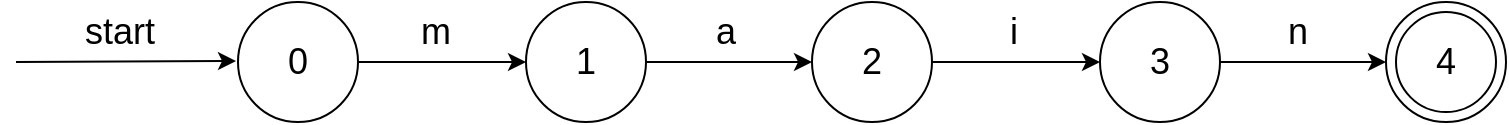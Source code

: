 <mxfile version="13.7.9" type="device" pages="7"><diagram id="uBP_Mwqy58_KQfs7kD9E" name="regular-0"><mxGraphModel dx="1426" dy="905" grid="1" gridSize="10" guides="1" tooltips="1" connect="1" arrows="1" fold="1" page="1" pageScale="1" pageWidth="827" pageHeight="1169" math="0" shadow="0"><root><mxCell id="aky64mxCNCXBlSg-Pwf4-0"/><mxCell id="aky64mxCNCXBlSg-Pwf4-1" parent="aky64mxCNCXBlSg-Pwf4-0"/><mxCell id="it-aT43hG4NzLoao1zfg-3" style="edgeStyle=orthogonalEdgeStyle;rounded=0;orthogonalLoop=1;jettySize=auto;html=1;" edge="1" parent="aky64mxCNCXBlSg-Pwf4-1" source="a78bGNitspOXrz3hJLwx-0" target="a78bGNitspOXrz3hJLwx-1"><mxGeometry relative="1" as="geometry"/></mxCell><mxCell id="a78bGNitspOXrz3hJLwx-0" value="&lt;span style=&quot;font-size: 18px&quot;&gt;0&lt;/span&gt;" style="ellipse;whiteSpace=wrap;html=1;aspect=fixed;" vertex="1" parent="aky64mxCNCXBlSg-Pwf4-1"><mxGeometry x="133" y="340" width="60" height="60" as="geometry"/></mxCell><mxCell id="it-aT43hG4NzLoao1zfg-4" style="edgeStyle=orthogonalEdgeStyle;rounded=0;orthogonalLoop=1;jettySize=auto;html=1;entryX=0;entryY=0.5;entryDx=0;entryDy=0;" edge="1" parent="aky64mxCNCXBlSg-Pwf4-1" source="a78bGNitspOXrz3hJLwx-1" target="a78bGNitspOXrz3hJLwx-3"><mxGeometry relative="1" as="geometry"/></mxCell><mxCell id="a78bGNitspOXrz3hJLwx-1" value="&lt;span style=&quot;font-size: 18px&quot;&gt;1&lt;/span&gt;" style="ellipse;whiteSpace=wrap;html=1;aspect=fixed;" vertex="1" parent="aky64mxCNCXBlSg-Pwf4-1"><mxGeometry x="277" y="340" width="60" height="60" as="geometry"/></mxCell><mxCell id="it-aT43hG4NzLoao1zfg-6" style="edgeStyle=orthogonalEdgeStyle;rounded=0;orthogonalLoop=1;jettySize=auto;html=1;entryX=0;entryY=0.5;entryDx=0;entryDy=0;" edge="1" parent="aky64mxCNCXBlSg-Pwf4-1" source="a78bGNitspOXrz3hJLwx-2" target="it-aT43hG4NzLoao1zfg-1"><mxGeometry relative="1" as="geometry"/></mxCell><mxCell id="a78bGNitspOXrz3hJLwx-2" value="&lt;span style=&quot;font-size: 18px&quot;&gt;3&lt;/span&gt;" style="ellipse;whiteSpace=wrap;html=1;aspect=fixed;" vertex="1" parent="aky64mxCNCXBlSg-Pwf4-1"><mxGeometry x="564" y="340" width="60" height="60" as="geometry"/></mxCell><mxCell id="it-aT43hG4NzLoao1zfg-5" style="edgeStyle=orthogonalEdgeStyle;rounded=0;orthogonalLoop=1;jettySize=auto;html=1;entryX=0;entryY=0.5;entryDx=0;entryDy=0;" edge="1" parent="aky64mxCNCXBlSg-Pwf4-1" source="a78bGNitspOXrz3hJLwx-3" target="a78bGNitspOXrz3hJLwx-2"><mxGeometry relative="1" as="geometry"/></mxCell><mxCell id="a78bGNitspOXrz3hJLwx-3" value="&lt;span style=&quot;font-size: 18px&quot;&gt;2&lt;/span&gt;" style="ellipse;whiteSpace=wrap;html=1;aspect=fixed;" vertex="1" parent="aky64mxCNCXBlSg-Pwf4-1"><mxGeometry x="420" y="340" width="60" height="60" as="geometry"/></mxCell><mxCell id="it-aT43hG4NzLoao1zfg-0" value="" style="group" vertex="1" connectable="0" parent="aky64mxCNCXBlSg-Pwf4-1"><mxGeometry x="707" y="340" width="60" height="60" as="geometry"/></mxCell><mxCell id="it-aT43hG4NzLoao1zfg-1" value="" style="ellipse;whiteSpace=wrap;html=1;aspect=fixed;" vertex="1" parent="it-aT43hG4NzLoao1zfg-0"><mxGeometry width="60" height="60" as="geometry"/></mxCell><mxCell id="it-aT43hG4NzLoao1zfg-2" value="&lt;span style=&quot;font-size: 18px&quot;&gt;4&lt;/span&gt;" style="ellipse;whiteSpace=wrap;html=1;aspect=fixed;" vertex="1" parent="it-aT43hG4NzLoao1zfg-0"><mxGeometry x="5" y="5" width="50" height="50" as="geometry"/></mxCell><mxCell id="it-aT43hG4NzLoao1zfg-7" value="" style="endArrow=classic;html=1;" edge="1" parent="aky64mxCNCXBlSg-Pwf4-1"><mxGeometry width="50" height="50" relative="1" as="geometry"><mxPoint x="22" y="370" as="sourcePoint"/><mxPoint x="132" y="369.5" as="targetPoint"/></mxGeometry></mxCell><mxCell id="it-aT43hG4NzLoao1zfg-8" value="&lt;font style=&quot;font-size: 18px&quot;&gt;start&lt;/font&gt;" style="text;html=1;strokeColor=none;fillColor=none;align=center;verticalAlign=middle;whiteSpace=wrap;rounded=0;" vertex="1" parent="aky64mxCNCXBlSg-Pwf4-1"><mxGeometry x="54" y="340" width="40" height="30" as="geometry"/></mxCell><mxCell id="it-aT43hG4NzLoao1zfg-9" value="&lt;font style=&quot;font-size: 18px&quot;&gt;m&lt;/font&gt;" style="text;html=1;strokeColor=none;fillColor=none;align=center;verticalAlign=middle;whiteSpace=wrap;rounded=0;" vertex="1" parent="aky64mxCNCXBlSg-Pwf4-1"><mxGeometry x="212" y="340" width="40" height="30" as="geometry"/></mxCell><mxCell id="it-aT43hG4NzLoao1zfg-10" value="&lt;font style=&quot;font-size: 18px&quot;&gt;a&lt;/font&gt;" style="text;html=1;strokeColor=none;fillColor=none;align=center;verticalAlign=middle;whiteSpace=wrap;rounded=0;" vertex="1" parent="aky64mxCNCXBlSg-Pwf4-1"><mxGeometry x="357" y="340" width="40" height="30" as="geometry"/></mxCell><mxCell id="it-aT43hG4NzLoao1zfg-11" value="&lt;font style=&quot;font-size: 18px&quot;&gt;i&lt;/font&gt;" style="text;html=1;strokeColor=none;fillColor=none;align=center;verticalAlign=middle;whiteSpace=wrap;rounded=0;" vertex="1" parent="aky64mxCNCXBlSg-Pwf4-1"><mxGeometry x="501" y="340" width="40" height="30" as="geometry"/></mxCell><mxCell id="it-aT43hG4NzLoao1zfg-12" value="&lt;font style=&quot;font-size: 18px&quot;&gt;n&lt;/font&gt;" style="text;html=1;strokeColor=none;fillColor=none;align=center;verticalAlign=middle;whiteSpace=wrap;rounded=0;" vertex="1" parent="aky64mxCNCXBlSg-Pwf4-1"><mxGeometry x="643" y="340" width="40" height="30" as="geometry"/></mxCell></root></mxGraphModel></diagram><diagram id="diLWBtn055s-DZZoR6uV" name="regular-1"><mxGraphModel dx="2253" dy="905" grid="1" gridSize="10" guides="1" tooltips="1" connect="1" arrows="1" fold="1" page="1" pageScale="1" pageWidth="827" pageHeight="1169" math="1" shadow="0"><root><mxCell id="3IcdXckYh_LsQpdaNLqi-0"/><mxCell id="3IcdXckYh_LsQpdaNLqi-1" parent="3IcdXckYh_LsQpdaNLqi-0"/><mxCell id="4Ipnajc_tBNabd3VLJLX-5" style="edgeStyle=orthogonalEdgeStyle;rounded=0;orthogonalLoop=1;jettySize=auto;html=1;exitX=1;exitY=0.5;exitDx=0;exitDy=0;" edge="1" parent="3IcdXckYh_LsQpdaNLqi-1" source="iOE45Zvsq1loAom7xQAB-0" target="iOE45Zvsq1loAom7xQAB-2"><mxGeometry relative="1" as="geometry"/></mxCell><mxCell id="iOE45Zvsq1loAom7xQAB-0" value="&lt;span style=&quot;font-size: 18px&quot;&gt;0&lt;/span&gt;" style="ellipse;whiteSpace=wrap;html=1;aspect=fixed;" vertex="1" parent="3IcdXckYh_LsQpdaNLqi-1"><mxGeometry x="-20" y="350" width="60" height="60" as="geometry"/></mxCell><mxCell id="4Ipnajc_tBNabd3VLJLX-6" style="edgeStyle=orthogonalEdgeStyle;rounded=0;orthogonalLoop=1;jettySize=auto;html=1;entryX=0;entryY=0.5;entryDx=0;entryDy=0;" edge="1" parent="3IcdXckYh_LsQpdaNLqi-1" source="iOE45Zvsq1loAom7xQAB-2" target="iOE45Zvsq1loAom7xQAB-6"><mxGeometry relative="1" as="geometry"/></mxCell><mxCell id="iOE45Zvsq1loAom7xQAB-2" value="&lt;span style=&quot;font-size: 18px&quot;&gt;1&lt;/span&gt;" style="ellipse;whiteSpace=wrap;html=1;aspect=fixed;" vertex="1" parent="3IcdXckYh_LsQpdaNLqi-1"><mxGeometry x="121" y="350" width="60" height="60" as="geometry"/></mxCell><mxCell id="4Ipnajc_tBNabd3VLJLX-7" style="rounded=0;orthogonalLoop=1;jettySize=auto;html=1;entryX=0;entryY=0.5;entryDx=0;entryDy=0;" edge="1" parent="3IcdXckYh_LsQpdaNLqi-1" source="iOE45Zvsq1loAom7xQAB-6" target="iOE45Zvsq1loAom7xQAB-5"><mxGeometry relative="1" as="geometry"/></mxCell><mxCell id="4Ipnajc_tBNabd3VLJLX-8" style="edgeStyle=none;rounded=0;orthogonalLoop=1;jettySize=auto;html=1;entryX=0;entryY=0.5;entryDx=0;entryDy=0;" edge="1" parent="3IcdXckYh_LsQpdaNLqi-1" source="iOE45Zvsq1loAom7xQAB-6" target="iOE45Zvsq1loAom7xQAB-3"><mxGeometry relative="1" as="geometry"/></mxCell><mxCell id="iOE45Zvsq1loAom7xQAB-6" value="&lt;span style=&quot;font-size: 18px&quot;&gt;2&lt;/span&gt;" style="ellipse;whiteSpace=wrap;html=1;aspect=fixed;" vertex="1" parent="3IcdXckYh_LsQpdaNLqi-1"><mxGeometry x="262" y="350" width="60" height="60" as="geometry"/></mxCell><mxCell id="4Ipnajc_tBNabd3VLJLX-11" style="edgeStyle=none;rounded=0;orthogonalLoop=1;jettySize=auto;html=1;entryX=0;entryY=0.5;entryDx=0;entryDy=0;" edge="1" parent="3IcdXckYh_LsQpdaNLqi-1" source="iOE45Zvsq1loAom7xQAB-7" target="4Ipnajc_tBNabd3VLJLX-1"><mxGeometry relative="1" as="geometry"/></mxCell><mxCell id="4Ipnajc_tBNabd3VLJLX-12" style="edgeStyle=none;rounded=0;orthogonalLoop=1;jettySize=auto;html=1;entryX=1;entryY=0.5;entryDx=0;entryDy=0;startArrow=classic;startFill=1;endArrow=none;endFill=0;" edge="1" parent="3IcdXckYh_LsQpdaNLqi-1" source="iOE45Zvsq1loAom7xQAB-7" target="iOE45Zvsq1loAom7xQAB-4"><mxGeometry relative="1" as="geometry"/></mxCell><mxCell id="4Ipnajc_tBNabd3VLJLX-13" style="edgeStyle=none;rounded=0;orthogonalLoop=1;jettySize=auto;html=1;entryX=1;entryY=0.5;entryDx=0;entryDy=0;startArrow=classic;startFill=1;endArrow=none;endFill=0;" edge="1" parent="3IcdXckYh_LsQpdaNLqi-1" source="iOE45Zvsq1loAom7xQAB-7" target="iOE45Zvsq1loAom7xQAB-1"><mxGeometry relative="1" as="geometry"/></mxCell><mxCell id="iOE45Zvsq1loAom7xQAB-7" value="&lt;span style=&quot;font-size: 18px&quot;&gt;7&lt;/span&gt;" style="ellipse;whiteSpace=wrap;html=1;aspect=fixed;" vertex="1" parent="3IcdXckYh_LsQpdaNLqi-1"><mxGeometry x="686" y="350" width="60" height="60" as="geometry"/></mxCell><mxCell id="4Ipnajc_tBNabd3VLJLX-0" value="" style="group" vertex="1" connectable="0" parent="3IcdXckYh_LsQpdaNLqi-1"><mxGeometry x="827" y="350" width="60" height="60" as="geometry"/></mxCell><mxCell id="4Ipnajc_tBNabd3VLJLX-1" value="" style="ellipse;whiteSpace=wrap;html=1;aspect=fixed;" vertex="1" parent="4Ipnajc_tBNabd3VLJLX-0"><mxGeometry width="60" height="60" as="geometry"/></mxCell><mxCell id="4Ipnajc_tBNabd3VLJLX-2" value="&lt;span style=&quot;font-size: 18px&quot;&gt;8&lt;/span&gt;" style="ellipse;whiteSpace=wrap;html=1;aspect=fixed;" vertex="1" parent="4Ipnajc_tBNabd3VLJLX-0"><mxGeometry x="5" y="5" width="50" height="50" as="geometry"/></mxCell><mxCell id="4Ipnajc_tBNabd3VLJLX-3" value="" style="group" vertex="1" connectable="0" parent="3IcdXckYh_LsQpdaNLqi-1"><mxGeometry x="404" y="240" width="60" height="280" as="geometry"/></mxCell><mxCell id="iOE45Zvsq1loAom7xQAB-3" value="&lt;span style=&quot;font-size: 18px&quot;&gt;5&lt;/span&gt;" style="ellipse;whiteSpace=wrap;html=1;aspect=fixed;" vertex="1" parent="4Ipnajc_tBNabd3VLJLX-3"><mxGeometry y="220" width="60" height="60" as="geometry"/></mxCell><mxCell id="iOE45Zvsq1loAom7xQAB-5" value="&lt;span style=&quot;font-size: 18px&quot;&gt;3&lt;/span&gt;" style="ellipse;whiteSpace=wrap;html=1;aspect=fixed;" vertex="1" parent="4Ipnajc_tBNabd3VLJLX-3"><mxGeometry width="60" height="60" as="geometry"/></mxCell><mxCell id="4Ipnajc_tBNabd3VLJLX-4" value="" style="group" vertex="1" connectable="0" parent="3IcdXckYh_LsQpdaNLqi-1"><mxGeometry x="545" y="240" width="60" height="280" as="geometry"/></mxCell><mxCell id="iOE45Zvsq1loAom7xQAB-1" value="&lt;span style=&quot;font-size: 18px&quot;&gt;6&lt;/span&gt;" style="ellipse;whiteSpace=wrap;html=1;aspect=fixed;" vertex="1" parent="4Ipnajc_tBNabd3VLJLX-4"><mxGeometry y="220" width="60" height="60" as="geometry"/></mxCell><mxCell id="iOE45Zvsq1loAom7xQAB-4" value="&lt;span style=&quot;font-size: 18px&quot;&gt;4&lt;/span&gt;" style="ellipse;whiteSpace=wrap;html=1;aspect=fixed;" vertex="1" parent="4Ipnajc_tBNabd3VLJLX-4"><mxGeometry width="60" height="60" as="geometry"/></mxCell><mxCell id="4Ipnajc_tBNabd3VLJLX-9" style="edgeStyle=none;rounded=0;orthogonalLoop=1;jettySize=auto;html=1;entryX=0;entryY=0.5;entryDx=0;entryDy=0;" edge="1" parent="3IcdXckYh_LsQpdaNLqi-1" source="iOE45Zvsq1loAom7xQAB-5" target="iOE45Zvsq1loAom7xQAB-4"><mxGeometry relative="1" as="geometry"/></mxCell><mxCell id="4Ipnajc_tBNabd3VLJLX-10" style="edgeStyle=none;rounded=0;orthogonalLoop=1;jettySize=auto;html=1;exitX=1;exitY=0.5;exitDx=0;exitDy=0;entryX=0;entryY=0.5;entryDx=0;entryDy=0;" edge="1" parent="3IcdXckYh_LsQpdaNLqi-1" source="iOE45Zvsq1loAom7xQAB-3" target="iOE45Zvsq1loAom7xQAB-1"><mxGeometry relative="1" as="geometry"/></mxCell><mxCell id="4Ipnajc_tBNabd3VLJLX-14" value="" style="endArrow=classic;html=1;" edge="1" parent="3IcdXckYh_LsQpdaNLqi-1"><mxGeometry width="50" height="50" relative="1" as="geometry"><mxPoint x="-130" y="380" as="sourcePoint"/><mxPoint x="-20" y="379.5" as="targetPoint"/></mxGeometry></mxCell><mxCell id="1iRAYHsY3G9wI5V8JLMy-0" value="&lt;font style=&quot;font-size: 18px&quot;&gt;start&lt;/font&gt;" style="text;html=1;strokeColor=none;fillColor=none;align=center;verticalAlign=middle;whiteSpace=wrap;rounded=0;" vertex="1" parent="3IcdXckYh_LsQpdaNLqi-1"><mxGeometry x="-98" y="350" width="40" height="30" as="geometry"/></mxCell><mxCell id="DdFUo9DAXu6n1Ja_fxj2-0" value="&lt;font style=&quot;font-size: 18px&quot;&gt;\( \epsilon \)&lt;/font&gt;" style="text;html=1;strokeColor=none;fillColor=none;align=center;verticalAlign=middle;whiteSpace=wrap;rounded=0;" vertex="1" parent="3IcdXckYh_LsQpdaNLqi-1"><mxGeometry x="193" y="350" width="50" height="30" as="geometry"/></mxCell><mxCell id="hNAUr4tsTL8afFuf3J47-0" value="&lt;font style=&quot;font-size: 18px&quot;&gt;a&lt;/font&gt;" style="text;html=1;strokeColor=none;fillColor=none;align=center;verticalAlign=middle;whiteSpace=wrap;rounded=0;" vertex="1" parent="3IcdXckYh_LsQpdaNLqi-1"><mxGeometry x="57" y="350" width="40" height="30" as="geometry"/></mxCell><mxCell id="hNAUr4tsTL8afFuf3J47-1" value="&lt;font style=&quot;font-size: 18px&quot;&gt;\( \epsilon \)&lt;/font&gt;" style="text;html=1;strokeColor=none;fillColor=none;align=center;verticalAlign=middle;whiteSpace=wrap;rounded=0;" vertex="1" parent="3IcdXckYh_LsQpdaNLqi-1"><mxGeometry x="319" y="291" width="50" height="30" as="geometry"/></mxCell><mxCell id="hNAUr4tsTL8afFuf3J47-2" value="&lt;font style=&quot;font-size: 18px&quot;&gt;\( \epsilon \)&lt;/font&gt;" style="text;html=1;strokeColor=none;fillColor=none;align=center;verticalAlign=middle;whiteSpace=wrap;rounded=0;" vertex="1" parent="3IcdXckYh_LsQpdaNLqi-1"><mxGeometry x="319" y="439" width="50" height="30" as="geometry"/></mxCell><mxCell id="hNAUr4tsTL8afFuf3J47-3" value="&lt;font style=&quot;font-size: 18px&quot;&gt;\( \epsilon \)&lt;/font&gt;" style="text;html=1;strokeColor=none;fillColor=none;align=center;verticalAlign=middle;whiteSpace=wrap;rounded=0;" vertex="1" parent="3IcdXckYh_LsQpdaNLqi-1"><mxGeometry x="636" y="439" width="50" height="30" as="geometry"/></mxCell><mxCell id="hNAUr4tsTL8afFuf3J47-4" value="&lt;font style=&quot;font-size: 18px&quot;&gt;\( \epsilon \)&lt;/font&gt;" style="text;html=1;strokeColor=none;fillColor=none;align=center;verticalAlign=middle;whiteSpace=wrap;rounded=0;" vertex="1" parent="3IcdXckYh_LsQpdaNLqi-1"><mxGeometry x="636" y="291" width="50" height="30" as="geometry"/></mxCell><mxCell id="hNAUr4tsTL8afFuf3J47-5" value="&lt;font style=&quot;font-size: 18px&quot;&gt;\( \epsilon \)&lt;/font&gt;" style="text;html=1;strokeColor=none;fillColor=none;align=center;verticalAlign=middle;whiteSpace=wrap;rounded=0;" vertex="1" parent="3IcdXckYh_LsQpdaNLqi-1"><mxGeometry x="760" y="350" width="50" height="30" as="geometry"/></mxCell><mxCell id="hNAUr4tsTL8afFuf3J47-6" value="&lt;font style=&quot;font-size: 18px&quot;&gt;c&lt;/font&gt;" style="text;html=1;strokeColor=none;fillColor=none;align=center;verticalAlign=middle;whiteSpace=wrap;rounded=0;" vertex="1" parent="3IcdXckYh_LsQpdaNLqi-1"><mxGeometry x="483" y="490" width="40" height="30" as="geometry"/></mxCell><mxCell id="hNAUr4tsTL8afFuf3J47-7" value="&lt;font style=&quot;font-size: 18px&quot;&gt;b&lt;/font&gt;" style="text;html=1;strokeColor=none;fillColor=none;align=center;verticalAlign=middle;whiteSpace=wrap;rounded=0;" vertex="1" parent="3IcdXckYh_LsQpdaNLqi-1"><mxGeometry x="483" y="240" width="40" height="30" as="geometry"/></mxCell><mxCell id="hNAUr4tsTL8afFuf3J47-8" value="" style="curved=1;endArrow=classic;html=1;exitX=1;exitY=1;exitDx=0;exitDy=0;entryX=0;entryY=1;entryDx=0;entryDy=0;" edge="1" parent="3IcdXckYh_LsQpdaNLqi-1" source="iOE45Zvsq1loAom7xQAB-2" target="4Ipnajc_tBNabd3VLJLX-1"><mxGeometry width="50" height="50" relative="1" as="geometry"><mxPoint x="259" y="620" as="sourcePoint"/><mxPoint x="569" y="570" as="targetPoint"/><Array as="points"><mxPoint x="270" y="560"/><mxPoint x="720" y="570"/></Array></mxGeometry></mxCell><mxCell id="hNAUr4tsTL8afFuf3J47-9" value="" style="curved=1;endArrow=classic;html=1;entryX=0.5;entryY=0;entryDx=0;entryDy=0;exitX=0.5;exitY=0;exitDx=0;exitDy=0;" edge="1" parent="3IcdXckYh_LsQpdaNLqi-1" source="iOE45Zvsq1loAom7xQAB-7" target="iOE45Zvsq1loAom7xQAB-6"><mxGeometry width="50" height="50" relative="1" as="geometry"><mxPoint x="680" y="230" as="sourcePoint"/><mxPoint x="270" y="120" as="targetPoint"/><Array as="points"><mxPoint x="700" y="190"/><mxPoint x="310" y="190"/></Array></mxGeometry></mxCell><mxCell id="hNAUr4tsTL8afFuf3J47-10" value="&lt;font style=&quot;font-size: 18px&quot;&gt;\( \epsilon \)&lt;/font&gt;" style="text;html=1;strokeColor=none;fillColor=none;align=center;verticalAlign=middle;whiteSpace=wrap;rounded=0;" vertex="1" parent="3IcdXckYh_LsQpdaNLqi-1"><mxGeometry x="478" y="565" width="50" height="30" as="geometry"/></mxCell><mxCell id="hNAUr4tsTL8afFuf3J47-11" value="&lt;font style=&quot;font-size: 18px&quot;&gt;\( \epsilon \)&lt;/font&gt;" style="text;html=1;strokeColor=none;fillColor=none;align=center;verticalAlign=middle;whiteSpace=wrap;rounded=0;" vertex="1" parent="3IcdXckYh_LsQpdaNLqi-1"><mxGeometry x="478" y="160" width="50" height="30" as="geometry"/></mxCell></root></mxGraphModel></diagram><diagram id="WZkNo818YqXpKs4ZJ9AU" name="regular-2"><mxGraphModel dx="1426" dy="905" grid="1" gridSize="10" guides="1" tooltips="1" connect="1" arrows="1" fold="1" page="1" pageScale="1" pageWidth="827" pageHeight="1169" math="0" shadow="0"><root><mxCell id="0O-3YItJtO8FZ3vZphWY-0"/><mxCell id="0O-3YItJtO8FZ3vZphWY-1" parent="0O-3YItJtO8FZ3vZphWY-0"/><mxCell id="WtudO0mjSajOoDjJLTlZ-10" style="edgeStyle=none;rounded=0;orthogonalLoop=1;jettySize=auto;html=1;entryX=0;entryY=0.5;entryDx=0;entryDy=0;startArrow=none;startFill=0;endArrow=classic;endFill=1;" edge="1" parent="0O-3YItJtO8FZ3vZphWY-1" source="mmNKYe4xVUkw1rfo-qbN-0" target="WtudO0mjSajOoDjJLTlZ-7"><mxGeometry relative="1" as="geometry"/></mxCell><mxCell id="mmNKYe4xVUkw1rfo-qbN-0" value="&lt;span style=&quot;font-size: 18px&quot;&gt;0&lt;/span&gt;" style="ellipse;whiteSpace=wrap;html=1;aspect=fixed;" vertex="1" parent="0O-3YItJtO8FZ3vZphWY-1"><mxGeometry x="200" y="365" width="60" height="60" as="geometry"/></mxCell><mxCell id="WtudO0mjSajOoDjJLTlZ-6" value="" style="group" vertex="1" connectable="0" parent="0O-3YItJtO8FZ3vZphWY-1"><mxGeometry x="345" y="365" width="60" height="60" as="geometry"/></mxCell><mxCell id="WtudO0mjSajOoDjJLTlZ-7" value="" style="ellipse;whiteSpace=wrap;html=1;aspect=fixed;" vertex="1" parent="WtudO0mjSajOoDjJLTlZ-6"><mxGeometry width="60" height="60" as="geometry"/></mxCell><mxCell id="WtudO0mjSajOoDjJLTlZ-8" value="&lt;span style=&quot;font-size: 18px&quot;&gt;1&lt;/span&gt;" style="ellipse;whiteSpace=wrap;html=1;aspect=fixed;" vertex="1" parent="WtudO0mjSajOoDjJLTlZ-6"><mxGeometry x="5" y="5" width="50" height="50" as="geometry"/></mxCell><mxCell id="WtudO0mjSajOoDjJLTlZ-0" value="" style="group" vertex="1" connectable="0" parent="0O-3YItJtO8FZ3vZphWY-1"><mxGeometry x="490" y="450" width="60" height="60" as="geometry"/></mxCell><mxCell id="WtudO0mjSajOoDjJLTlZ-1" value="" style="ellipse;whiteSpace=wrap;html=1;aspect=fixed;" vertex="1" parent="WtudO0mjSajOoDjJLTlZ-0"><mxGeometry width="60" height="60" as="geometry"/></mxCell><mxCell id="WtudO0mjSajOoDjJLTlZ-2" value="&lt;span style=&quot;font-size: 18px&quot;&gt;3&lt;/span&gt;" style="ellipse;whiteSpace=wrap;html=1;aspect=fixed;" vertex="1" parent="WtudO0mjSajOoDjJLTlZ-0"><mxGeometry x="5" y="5" width="50" height="50" as="geometry"/></mxCell><mxCell id="WtudO0mjSajOoDjJLTlZ-3" value="" style="group" vertex="1" connectable="0" parent="0O-3YItJtO8FZ3vZphWY-1"><mxGeometry x="490" y="280" width="60" height="60" as="geometry"/></mxCell><mxCell id="WtudO0mjSajOoDjJLTlZ-4" value="" style="ellipse;whiteSpace=wrap;html=1;aspect=fixed;" vertex="1" parent="WtudO0mjSajOoDjJLTlZ-3"><mxGeometry width="60" height="60" as="geometry"/></mxCell><mxCell id="WtudO0mjSajOoDjJLTlZ-5" value="&lt;span style=&quot;font-size: 18px&quot;&gt;2&lt;/span&gt;" style="ellipse;whiteSpace=wrap;html=1;aspect=fixed;" vertex="1" parent="WtudO0mjSajOoDjJLTlZ-3"><mxGeometry x="5" y="5" width="50" height="50" as="geometry"/></mxCell><mxCell id="K9uZTtuSN3hURwVLhe00-5" value="" style="curved=1;endArrow=classic;html=1;exitX=0.983;exitY=0.7;exitDx=0;exitDy=0;exitPerimeter=0;entryX=1.02;entryY=0.22;entryDx=0;entryDy=0;entryPerimeter=0;" edge="1" parent="WtudO0mjSajOoDjJLTlZ-3" source="WtudO0mjSajOoDjJLTlZ-4" target="WtudO0mjSajOoDjJLTlZ-5"><mxGeometry width="50" height="50" relative="1" as="geometry"><mxPoint x="100" y="50" as="sourcePoint"/><mxPoint x="59" y="14" as="targetPoint"/><Array as="points"><mxPoint x="100" y="60"/><mxPoint x="100"/></Array></mxGeometry></mxCell><mxCell id="WtudO0mjSajOoDjJLTlZ-13" style="edgeStyle=none;rounded=0;orthogonalLoop=1;jettySize=auto;html=1;entryX=0;entryY=0.5;entryDx=0;entryDy=0;startArrow=none;startFill=0;endArrow=classic;endFill=1;" edge="1" parent="0O-3YItJtO8FZ3vZphWY-1" source="WtudO0mjSajOoDjJLTlZ-7" target="WtudO0mjSajOoDjJLTlZ-4"><mxGeometry relative="1" as="geometry"/></mxCell><mxCell id="WtudO0mjSajOoDjJLTlZ-14" style="edgeStyle=none;rounded=0;orthogonalLoop=1;jettySize=auto;html=1;entryX=0;entryY=0.5;entryDx=0;entryDy=0;startArrow=none;startFill=0;endArrow=classic;endFill=1;" edge="1" parent="0O-3YItJtO8FZ3vZphWY-1" source="WtudO0mjSajOoDjJLTlZ-7" target="WtudO0mjSajOoDjJLTlZ-1"><mxGeometry relative="1" as="geometry"/></mxCell><mxCell id="WtudO0mjSajOoDjJLTlZ-15" style="edgeStyle=none;rounded=0;orthogonalLoop=1;jettySize=auto;html=1;entryX=0.5;entryY=1;entryDx=0;entryDy=0;startArrow=none;startFill=0;endArrow=classic;endFill=1;" edge="1" parent="0O-3YItJtO8FZ3vZphWY-1"><mxGeometry relative="1" as="geometry"><mxPoint x="528" y="450" as="sourcePoint"/><mxPoint x="528" y="339" as="targetPoint"/></mxGeometry></mxCell><mxCell id="WtudO0mjSajOoDjJLTlZ-17" style="edgeStyle=none;rounded=0;orthogonalLoop=1;jettySize=auto;html=1;startArrow=none;startFill=0;endArrow=classic;endFill=1;" edge="1" parent="0O-3YItJtO8FZ3vZphWY-1"><mxGeometry relative="1" as="geometry"><mxPoint x="512" y="340" as="sourcePoint"/><mxPoint x="512" y="451" as="targetPoint"/></mxGeometry></mxCell><mxCell id="WtudO0mjSajOoDjJLTlZ-18" value="" style="endArrow=classic;html=1;" edge="1" parent="0O-3YItJtO8FZ3vZphWY-1"><mxGeometry width="50" height="50" relative="1" as="geometry"><mxPoint x="110" y="395" as="sourcePoint"/><mxPoint x="200" y="394.5" as="targetPoint"/></mxGeometry></mxCell><mxCell id="qZl3HhWQMAm0giilXevk-0" value="&lt;font style=&quot;font-size: 18px&quot;&gt;start&lt;/font&gt;" style="text;html=1;strokeColor=none;fillColor=none;align=center;verticalAlign=middle;whiteSpace=wrap;rounded=0;" vertex="1" parent="0O-3YItJtO8FZ3vZphWY-1"><mxGeometry x="134" y="365" width="40" height="30" as="geometry"/></mxCell><mxCell id="K9uZTtuSN3hURwVLhe00-0" value="&lt;font style=&quot;font-size: 18px&quot;&gt;a&lt;/font&gt;" style="text;html=1;strokeColor=none;fillColor=none;align=center;verticalAlign=middle;whiteSpace=wrap;rounded=0;" vertex="1" parent="0O-3YItJtO8FZ3vZphWY-1"><mxGeometry x="279" y="365" width="40" height="30" as="geometry"/></mxCell><mxCell id="K9uZTtuSN3hURwVLhe00-1" value="&lt;font style=&quot;font-size: 18px&quot;&gt;b&lt;/font&gt;" style="text;html=1;strokeColor=none;fillColor=none;align=center;verticalAlign=middle;whiteSpace=wrap;rounded=0;" vertex="1" parent="0O-3YItJtO8FZ3vZphWY-1"><mxGeometry x="416" y="318" width="40" height="30" as="geometry"/></mxCell><mxCell id="K9uZTtuSN3hURwVLhe00-2" value="&lt;font style=&quot;font-size: 18px&quot;&gt;c&lt;/font&gt;" style="text;html=1;strokeColor=none;fillColor=none;align=center;verticalAlign=middle;whiteSpace=wrap;rounded=0;" vertex="1" parent="0O-3YItJtO8FZ3vZphWY-1"><mxGeometry x="416" y="442" width="40" height="30" as="geometry"/></mxCell><mxCell id="K9uZTtuSN3hURwVLhe00-3" value="&lt;font style=&quot;font-size: 18px&quot;&gt;c&lt;/font&gt;" style="text;html=1;strokeColor=none;fillColor=none;align=center;verticalAlign=middle;whiteSpace=wrap;rounded=0;" vertex="1" parent="0O-3YItJtO8FZ3vZphWY-1"><mxGeometry x="478" y="380" width="40" height="30" as="geometry"/></mxCell><mxCell id="K9uZTtuSN3hURwVLhe00-4" value="&lt;font style=&quot;font-size: 18px&quot;&gt;b&lt;/font&gt;" style="text;html=1;strokeColor=none;fillColor=none;align=center;verticalAlign=middle;whiteSpace=wrap;rounded=0;" vertex="1" parent="0O-3YItJtO8FZ3vZphWY-1"><mxGeometry x="523" y="380" width="40" height="30" as="geometry"/></mxCell><mxCell id="K9uZTtuSN3hURwVLhe00-6" value="" style="curved=1;endArrow=classic;html=1;exitX=0.983;exitY=0.7;exitDx=0;exitDy=0;exitPerimeter=0;entryX=1.02;entryY=0.22;entryDx=0;entryDy=0;entryPerimeter=0;" edge="1" parent="0O-3YItJtO8FZ3vZphWY-1"><mxGeometry width="50" height="50" relative="1" as="geometry"><mxPoint x="548.98" y="491" as="sourcePoint"/><mxPoint x="546" y="465" as="targetPoint"/><Array as="points"><mxPoint x="590" y="509"/><mxPoint x="590" y="449"/></Array></mxGeometry></mxCell><mxCell id="K9uZTtuSN3hURwVLhe00-7" value="&lt;font style=&quot;font-size: 18px&quot;&gt;c&lt;/font&gt;" style="text;html=1;strokeColor=none;fillColor=none;align=center;verticalAlign=middle;whiteSpace=wrap;rounded=0;" vertex="1" parent="0O-3YItJtO8FZ3vZphWY-1"><mxGeometry x="584" y="464" width="40" height="30" as="geometry"/></mxCell><mxCell id="K9uZTtuSN3hURwVLhe00-8" value="&lt;font style=&quot;font-size: 18px&quot;&gt;b&lt;/font&gt;" style="text;html=1;strokeColor=none;fillColor=none;align=center;verticalAlign=middle;whiteSpace=wrap;rounded=0;" vertex="1" parent="0O-3YItJtO8FZ3vZphWY-1"><mxGeometry x="584" y="295" width="40" height="30" as="geometry"/></mxCell></root></mxGraphModel></diagram><diagram id="vt6Y89MjSkxsnm144S33" name="thompson-0"><mxGraphModel dx="1426" dy="905" grid="1" gridSize="10" guides="1" tooltips="1" connect="1" arrows="1" fold="1" page="1" pageScale="1" pageWidth="827" pageHeight="1169" math="1" shadow="0"><root><mxCell id="0"/><mxCell id="1" parent="0"/><mxCell id="Su1J8iIU05RhVCKnNhmW-16" value="" style="group" parent="1" vertex="1" connectable="0"><mxGeometry x="440" y="340" width="316" height="60" as="geometry"/></mxCell><mxCell id="Su1J8iIU05RhVCKnNhmW-17" value="&lt;font style=&quot;font-size: 18px&quot;&gt;i&lt;/font&gt;" style="ellipse;whiteSpace=wrap;html=1;aspect=fixed;" parent="Su1J8iIU05RhVCKnNhmW-16" vertex="1"><mxGeometry x="98" width="60" height="60" as="geometry"/></mxCell><mxCell id="Su1J8iIU05RhVCKnNhmW-18" value="" style="group" parent="Su1J8iIU05RhVCKnNhmW-16" vertex="1" connectable="0"><mxGeometry x="256" width="60" height="60" as="geometry"/></mxCell><mxCell id="Su1J8iIU05RhVCKnNhmW-19" value="" style="ellipse;whiteSpace=wrap;html=1;aspect=fixed;" parent="Su1J8iIU05RhVCKnNhmW-18" vertex="1"><mxGeometry width="60" height="60" as="geometry"/></mxCell><mxCell id="Su1J8iIU05RhVCKnNhmW-20" value="&lt;font style=&quot;font-size: 18px&quot;&gt;f&lt;/font&gt;" style="ellipse;whiteSpace=wrap;html=1;aspect=fixed;" parent="Su1J8iIU05RhVCKnNhmW-18" vertex="1"><mxGeometry x="5" y="5" width="50" height="50" as="geometry"/></mxCell><mxCell id="Su1J8iIU05RhVCKnNhmW-21" style="edgeStyle=orthogonalEdgeStyle;rounded=0;orthogonalLoop=1;jettySize=auto;html=1;entryX=0;entryY=0.5;entryDx=0;entryDy=0;" parent="Su1J8iIU05RhVCKnNhmW-16" source="Su1J8iIU05RhVCKnNhmW-17" target="Su1J8iIU05RhVCKnNhmW-19" edge="1"><mxGeometry relative="1" as="geometry"/></mxCell><mxCell id="Su1J8iIU05RhVCKnNhmW-22" value="&lt;font style=&quot;font-size: 18px&quot;&gt;start&lt;/font&gt;" style="text;html=1;strokeColor=none;fillColor=none;align=center;verticalAlign=middle;whiteSpace=wrap;rounded=0;" parent="Su1J8iIU05RhVCKnNhmW-16" vertex="1"><mxGeometry x="21" width="50" height="30" as="geometry"/></mxCell><mxCell id="Su1J8iIU05RhVCKnNhmW-23" style="edgeStyle=orthogonalEdgeStyle;rounded=0;orthogonalLoop=1;jettySize=auto;html=1;entryX=0;entryY=0.5;entryDx=0;entryDy=0;" parent="Su1J8iIU05RhVCKnNhmW-16" edge="1"><mxGeometry relative="1" as="geometry"><mxPoint y="29.5" as="sourcePoint"/><mxPoint x="98" y="29.5" as="targetPoint"/></mxGeometry></mxCell><mxCell id="Su1J8iIU05RhVCKnNhmW-24" value="&lt;span style=&quot;font-size: 18px&quot;&gt;a&lt;/span&gt;" style="text;html=1;strokeColor=none;fillColor=none;align=center;verticalAlign=middle;whiteSpace=wrap;rounded=0;" parent="Su1J8iIU05RhVCKnNhmW-16" vertex="1"><mxGeometry x="182" width="50" height="30" as="geometry"/></mxCell><mxCell id="Su1J8iIU05RhVCKnNhmW-1" value="&lt;font style=&quot;font-size: 18px&quot;&gt;i&lt;/font&gt;" style="ellipse;whiteSpace=wrap;html=1;aspect=fixed;" parent="1" vertex="1"><mxGeometry x="122" y="340" width="60" height="60" as="geometry"/></mxCell><mxCell id="Su1J8iIU05RhVCKnNhmW-2" value="" style="group" parent="1" vertex="1" connectable="0"><mxGeometry x="280" y="340" width="60" height="60" as="geometry"/></mxCell><mxCell id="Su1J8iIU05RhVCKnNhmW-3" value="" style="ellipse;whiteSpace=wrap;html=1;aspect=fixed;" parent="Su1J8iIU05RhVCKnNhmW-2" vertex="1"><mxGeometry width="60" height="60" as="geometry"/></mxCell><mxCell id="Su1J8iIU05RhVCKnNhmW-4" value="&lt;font style=&quot;font-size: 18px&quot;&gt;f&lt;/font&gt;" style="ellipse;whiteSpace=wrap;html=1;aspect=fixed;" parent="Su1J8iIU05RhVCKnNhmW-2" vertex="1"><mxGeometry x="5" y="5" width="50" height="50" as="geometry"/></mxCell><mxCell id="Su1J8iIU05RhVCKnNhmW-9" style="edgeStyle=orthogonalEdgeStyle;rounded=0;orthogonalLoop=1;jettySize=auto;html=1;entryX=0;entryY=0.5;entryDx=0;entryDy=0;" parent="1" source="Su1J8iIU05RhVCKnNhmW-1" target="Su1J8iIU05RhVCKnNhmW-3" edge="1"><mxGeometry x="24" y="340" as="geometry"/></mxCell><mxCell id="Su1J8iIU05RhVCKnNhmW-12" value="&lt;font style=&quot;font-size: 18px&quot;&gt;start&lt;/font&gt;" style="text;html=1;strokeColor=none;fillColor=none;align=center;verticalAlign=middle;whiteSpace=wrap;rounded=0;" parent="1" vertex="1"><mxGeometry x="45" y="340" width="50" height="30" as="geometry"/></mxCell><mxCell id="Su1J8iIU05RhVCKnNhmW-13" style="edgeStyle=orthogonalEdgeStyle;rounded=0;orthogonalLoop=1;jettySize=auto;html=1;entryX=0;entryY=0.5;entryDx=0;entryDy=0;" parent="1" edge="1"><mxGeometry x="24" y="340" as="geometry"><mxPoint x="24" y="369.5" as="sourcePoint"/><mxPoint x="122" y="369.5" as="targetPoint"/></mxGeometry></mxCell><mxCell id="Su1J8iIU05RhVCKnNhmW-14" value="&lt;font style=&quot;font-size: 18px&quot;&gt;\( \epsilon \)&lt;/font&gt;" style="text;html=1;strokeColor=none;fillColor=none;align=center;verticalAlign=middle;whiteSpace=wrap;rounded=0;" parent="1" vertex="1"><mxGeometry x="206" y="340" width="50" height="30" as="geometry"/></mxCell></root></mxGraphModel></diagram><diagram id="r__ed7NMBqHOw6xKbzjp" name="thompson-1"><mxGraphModel dx="1426" dy="905" grid="1" gridSize="10" guides="1" tooltips="1" connect="1" arrows="1" fold="1" page="1" pageScale="1" pageWidth="827" pageHeight="1169" math="1" shadow="0"><root><mxCell id="wSN5_5NQI6gOx-oZdgNo-0"/><mxCell id="wSN5_5NQI6gOx-oZdgNo-1" parent="wSN5_5NQI6gOx-oZdgNo-0"/><mxCell id="QP2CvcGKi5kFxXxEj_YK-19" style="edgeStyle=none;rounded=0;orthogonalLoop=1;jettySize=auto;html=1;entryX=0;entryY=0.5;entryDx=0;entryDy=0;strokeWidth=1;" parent="wSN5_5NQI6gOx-oZdgNo-1" source="cVPD2TU0w2IJfyFt0ow6-0" target="QP2CvcGKi5kFxXxEj_YK-3" edge="1"><mxGeometry relative="1" as="geometry"/></mxCell><mxCell id="QP2CvcGKi5kFxXxEj_YK-20" style="edgeStyle=none;rounded=0;orthogonalLoop=1;jettySize=auto;html=1;entryX=0;entryY=0.5;entryDx=0;entryDy=0;strokeWidth=1;" parent="wSN5_5NQI6gOx-oZdgNo-1" source="cVPD2TU0w2IJfyFt0ow6-0" target="QP2CvcGKi5kFxXxEj_YK-15" edge="1"><mxGeometry relative="1" as="geometry"/></mxCell><mxCell id="cVPD2TU0w2IJfyFt0ow6-0" value="&lt;font style=&quot;font-size: 18px&quot;&gt;i&lt;/font&gt;" style="ellipse;whiteSpace=wrap;html=1;aspect=fixed;" parent="wSN5_5NQI6gOx-oZdgNo-1" vertex="1"><mxGeometry x="120" y="340" width="60" height="60" as="geometry"/></mxCell><mxCell id="QP2CvcGKi5kFxXxEj_YK-0" value="" style="group" parent="wSN5_5NQI6gOx-oZdgNo-1" vertex="1" connectable="0"><mxGeometry x="708" y="340" width="60" height="60" as="geometry"/></mxCell><mxCell id="QP2CvcGKi5kFxXxEj_YK-1" value="" style="ellipse;whiteSpace=wrap;html=1;aspect=fixed;" parent="QP2CvcGKi5kFxXxEj_YK-0" vertex="1"><mxGeometry width="60" height="60" as="geometry"/></mxCell><mxCell id="QP2CvcGKi5kFxXxEj_YK-2" value="&lt;font style=&quot;font-size: 18px&quot;&gt;f&lt;/font&gt;" style="ellipse;whiteSpace=wrap;html=1;aspect=fixed;" parent="QP2CvcGKi5kFxXxEj_YK-0" vertex="1"><mxGeometry x="5" y="5" width="50" height="50" as="geometry"/></mxCell><mxCell id="QP2CvcGKi5kFxXxEj_YK-28" style="edgeStyle=none;rounded=0;orthogonalLoop=1;jettySize=auto;html=1;entryX=1;entryY=0.5;entryDx=0;entryDy=0;strokeWidth=1;startArrow=classic;startFill=1;endArrow=none;endFill=0;" parent="wSN5_5NQI6gOx-oZdgNo-1" source="QP2CvcGKi5kFxXxEj_YK-1" target="QP2CvcGKi5kFxXxEj_YK-4" edge="1"><mxGeometry relative="1" as="geometry"/></mxCell><mxCell id="QP2CvcGKi5kFxXxEj_YK-29" style="edgeStyle=none;rounded=0;orthogonalLoop=1;jettySize=auto;html=1;entryX=1;entryY=0.5;entryDx=0;entryDy=0;strokeWidth=1;startArrow=classic;startFill=1;endArrow=none;endFill=0;" parent="wSN5_5NQI6gOx-oZdgNo-1" source="QP2CvcGKi5kFxXxEj_YK-1" target="QP2CvcGKi5kFxXxEj_YK-16" edge="1"><mxGeometry relative="1" as="geometry"/></mxCell><mxCell id="QP2CvcGKi5kFxXxEj_YK-30" value="" style="endArrow=classic;html=1;strokeWidth=1;" parent="wSN5_5NQI6gOx-oZdgNo-1" edge="1"><mxGeometry width="50" height="50" relative="1" as="geometry"><mxPoint x="30" y="369.5" as="sourcePoint"/><mxPoint x="120" y="369.5" as="targetPoint"/></mxGeometry></mxCell><mxCell id="QP2CvcGKi5kFxXxEj_YK-31" value="&lt;font style=&quot;font-size: 18px&quot;&gt;start&lt;/font&gt;" style="text;html=1;strokeColor=none;fillColor=none;align=center;verticalAlign=middle;whiteSpace=wrap;rounded=0;" parent="wSN5_5NQI6gOx-oZdgNo-1" vertex="1"><mxGeometry x="49" y="340" width="50" height="30" as="geometry"/></mxCell><mxCell id="xIzPAQPaHrGCOdhy9VpQ-0" value="&lt;font style=&quot;font-size: 18px&quot;&gt;\( \epsilon \)&lt;/font&gt;" style="text;html=1;strokeColor=none;fillColor=none;align=center;verticalAlign=middle;whiteSpace=wrap;rounded=0;" parent="wSN5_5NQI6gOx-oZdgNo-1" vertex="1"><mxGeometry x="209" y="294" width="50" height="30" as="geometry"/></mxCell><mxCell id="xIzPAQPaHrGCOdhy9VpQ-1" value="&lt;font style=&quot;font-size: 18px&quot;&gt;\( \epsilon \)&lt;/font&gt;" style="text;html=1;strokeColor=none;fillColor=none;align=center;verticalAlign=middle;whiteSpace=wrap;rounded=0;" parent="wSN5_5NQI6gOx-oZdgNo-1" vertex="1"><mxGeometry x="209" y="416" width="50" height="30" as="geometry"/></mxCell><mxCell id="xIzPAQPaHrGCOdhy9VpQ-2" value="&lt;font style=&quot;font-size: 18px&quot;&gt;\( \epsilon \)&lt;/font&gt;" style="text;html=1;strokeColor=none;fillColor=none;align=center;verticalAlign=middle;whiteSpace=wrap;rounded=0;" parent="wSN5_5NQI6gOx-oZdgNo-1" vertex="1"><mxGeometry x="628" y="294" width="50" height="30" as="geometry"/></mxCell><mxCell id="xIzPAQPaHrGCOdhy9VpQ-3" value="&lt;font style=&quot;font-size: 18px&quot;&gt;\( \epsilon \)&lt;/font&gt;" style="text;html=1;strokeColor=none;fillColor=none;align=center;verticalAlign=middle;whiteSpace=wrap;rounded=0;" parent="wSN5_5NQI6gOx-oZdgNo-1" vertex="1"><mxGeometry x="628" y="416" width="50" height="30" as="geometry"/></mxCell><mxCell id="7PVFgF-VMJv2vScdaA5q-4" value="" style="group" parent="wSN5_5NQI6gOx-oZdgNo-1" vertex="1" connectable="0"><mxGeometry x="298" y="230" width="300" height="100" as="geometry"/></mxCell><mxCell id="QP2CvcGKi5kFxXxEj_YK-8" value="" style="ellipse;whiteSpace=wrap;html=1;fillColor=none;" parent="7PVFgF-VMJv2vScdaA5q-4" vertex="1"><mxGeometry width="300" height="100" as="geometry"/></mxCell><mxCell id="QP2CvcGKi5kFxXxEj_YK-10" value="&lt;font style=&quot;font-size: 16px&quot;&gt;N(s)&lt;/font&gt;" style="text;html=1;strokeColor=none;fillColor=none;align=center;verticalAlign=middle;whiteSpace=wrap;rounded=0;" parent="7PVFgF-VMJv2vScdaA5q-4" vertex="1"><mxGeometry x="118.5" y="35" width="63" height="30" as="geometry"/></mxCell><mxCell id="7PVFgF-VMJv2vScdaA5q-0" value="" style="group" parent="7PVFgF-VMJv2vScdaA5q-4" vertex="1" connectable="0"><mxGeometry x="24" y="20" width="252" height="60" as="geometry"/></mxCell><mxCell id="QP2CvcGKi5kFxXxEj_YK-3" value="" style="ellipse;whiteSpace=wrap;html=1;aspect=fixed;" parent="7PVFgF-VMJv2vScdaA5q-0" vertex="1"><mxGeometry width="60" height="60" as="geometry"/></mxCell><mxCell id="QP2CvcGKi5kFxXxEj_YK-4" value="" style="ellipse;whiteSpace=wrap;html=1;aspect=fixed;" parent="7PVFgF-VMJv2vScdaA5q-0" vertex="1"><mxGeometry x="192" width="60" height="60" as="geometry"/></mxCell><mxCell id="7PVFgF-VMJv2vScdaA5q-5" value="" style="group" parent="wSN5_5NQI6gOx-oZdgNo-1" vertex="1" connectable="0"><mxGeometry x="294" y="410" width="300" height="100" as="geometry"/></mxCell><mxCell id="7PVFgF-VMJv2vScdaA5q-2" value="" style="ellipse;whiteSpace=wrap;html=1;fillColor=none;" parent="7PVFgF-VMJv2vScdaA5q-5" vertex="1"><mxGeometry width="300" height="100" as="geometry"/></mxCell><mxCell id="QP2CvcGKi5kFxXxEj_YK-17" value="&lt;font style=&quot;font-size: 16px&quot;&gt;N(t)&lt;/font&gt;" style="text;html=1;strokeColor=none;fillColor=none;align=center;verticalAlign=middle;whiteSpace=wrap;rounded=0;" parent="7PVFgF-VMJv2vScdaA5q-5" vertex="1"><mxGeometry x="118.5" y="35" width="63" height="30" as="geometry"/></mxCell><mxCell id="7PVFgF-VMJv2vScdaA5q-3" value="" style="group" parent="7PVFgF-VMJv2vScdaA5q-5" vertex="1" connectable="0"><mxGeometry x="24" y="20" width="252" height="60" as="geometry"/></mxCell><mxCell id="QP2CvcGKi5kFxXxEj_YK-15" value="" style="ellipse;whiteSpace=wrap;html=1;aspect=fixed;" parent="7PVFgF-VMJv2vScdaA5q-3" vertex="1"><mxGeometry width="60" height="60" as="geometry"/></mxCell><mxCell id="QP2CvcGKi5kFxXxEj_YK-16" value="" style="ellipse;whiteSpace=wrap;html=1;aspect=fixed;" parent="7PVFgF-VMJv2vScdaA5q-3" vertex="1"><mxGeometry x="192" width="60" height="60" as="geometry"/></mxCell></root></mxGraphModel></diagram><diagram id="64-73m_2fW5M8y5TfXgd" name="thompson-2"><mxGraphModel dx="1426" dy="905" grid="1" gridSize="10" guides="1" tooltips="1" connect="1" arrows="1" fold="1" page="1" pageScale="1" pageWidth="827" pageHeight="1169" math="0" shadow="0"><root><mxCell id="S7o2txr8U6kIY5QGl9qM-0"/><mxCell id="S7o2txr8U6kIY5QGl9qM-1" parent="S7o2txr8U6kIY5QGl9qM-0"/><mxCell id="PGF2JmypYWRfQac2upRv-4" value="" style="group" parent="S7o2txr8U6kIY5QGl9qM-1" vertex="1" connectable="0"><mxGeometry x="343" y="330" width="300" height="100" as="geometry"/></mxCell><mxCell id="uluSNQ8X6EJIxbu8wGgA-1" value="" style="ellipse;whiteSpace=wrap;html=1;fillColor=none;" parent="PGF2JmypYWRfQac2upRv-4" vertex="1"><mxGeometry width="300" height="100" as="geometry"/></mxCell><mxCell id="uluSNQ8X6EJIxbu8wGgA-2" value="&lt;font style=&quot;font-size: 16px&quot;&gt;N(t)&lt;/font&gt;" style="text;html=1;strokeColor=none;fillColor=none;align=center;verticalAlign=middle;whiteSpace=wrap;rounded=0;" parent="PGF2JmypYWRfQac2upRv-4" vertex="1"><mxGeometry x="118.5" y="35" width="63" height="30" as="geometry"/></mxCell><mxCell id="PGF2JmypYWRfQac2upRv-3" value="" style="group" parent="PGF2JmypYWRfQac2upRv-4" vertex="1" connectable="0"><mxGeometry x="24" y="20" width="252" height="60" as="geometry"/></mxCell><mxCell id="PGF2JmypYWRfQac2upRv-0" value="" style="group" parent="PGF2JmypYWRfQac2upRv-3" vertex="1" connectable="0"><mxGeometry x="192" width="60" height="60" as="geometry"/></mxCell><mxCell id="PGF2JmypYWRfQac2upRv-1" value="" style="ellipse;whiteSpace=wrap;html=1;aspect=fixed;" parent="PGF2JmypYWRfQac2upRv-0" vertex="1"><mxGeometry width="60" height="60" as="geometry"/></mxCell><mxCell id="PGF2JmypYWRfQac2upRv-2" value="&lt;font style=&quot;font-size: 18px&quot;&gt;f&lt;/font&gt;" style="ellipse;whiteSpace=wrap;html=1;aspect=fixed;" parent="PGF2JmypYWRfQac2upRv-0" vertex="1"><mxGeometry x="5" y="5" width="50" height="50" as="geometry"/></mxCell><mxCell id="uluSNQ8X6EJIxbu8wGgA-4" value="" style="ellipse;whiteSpace=wrap;html=1;aspect=fixed;" parent="PGF2JmypYWRfQac2upRv-3" vertex="1"><mxGeometry width="60" height="60" as="geometry"/></mxCell><mxCell id="PGF2JmypYWRfQac2upRv-5" value="" style="group" parent="S7o2txr8U6kIY5QGl9qM-1" vertex="1" connectable="0"><mxGeometry x="150" y="330" width="300" height="100" as="geometry"/></mxCell><mxCell id="TsoN8WLgg9JMncJ0C20E-1" value="" style="ellipse;whiteSpace=wrap;html=1;fillColor=none;" parent="PGF2JmypYWRfQac2upRv-5" vertex="1"><mxGeometry width="300" height="100" as="geometry"/></mxCell><mxCell id="TsoN8WLgg9JMncJ0C20E-2" value="&lt;font style=&quot;font-size: 16px&quot;&gt;N(s)&lt;/font&gt;" style="text;html=1;strokeColor=none;fillColor=none;align=center;verticalAlign=middle;whiteSpace=wrap;rounded=0;" parent="PGF2JmypYWRfQac2upRv-5" vertex="1"><mxGeometry x="118.5" y="35" width="63" height="30" as="geometry"/></mxCell><mxCell id="TsoN8WLgg9JMncJ0C20E-4" value="&lt;font style=&quot;font-size: 18px&quot;&gt;i&lt;/font&gt;" style="ellipse;whiteSpace=wrap;html=1;aspect=fixed;" parent="PGF2JmypYWRfQac2upRv-5" vertex="1"><mxGeometry x="24" y="20" width="60" height="60" as="geometry"/></mxCell><mxCell id="PGF2JmypYWRfQac2upRv-6" value="" style="endArrow=classic;html=1;strokeWidth=1;" parent="PGF2JmypYWRfQac2upRv-5" edge="1"><mxGeometry width="50" height="50" relative="1" as="geometry"><mxPoint x="-76" y="49.5" as="sourcePoint"/><mxPoint x="24" y="49.5" as="targetPoint"/></mxGeometry></mxCell><mxCell id="4MXNmTzfwYK_e7Tfrf9s-0" value="&lt;font style=&quot;font-size: 18px&quot;&gt;start&lt;/font&gt;" style="text;html=1;strokeColor=none;fillColor=none;align=center;verticalAlign=middle;whiteSpace=wrap;rounded=0;" parent="S7o2txr8U6kIY5QGl9qM-1" vertex="1"><mxGeometry x="83" y="350" width="50" height="30" as="geometry"/></mxCell></root></mxGraphModel></diagram><diagram id="U3ehGnMotZoaKaEHBrP0" name="thompson-3"><mxGraphModel dx="1426" dy="905" grid="1" gridSize="10" guides="1" tooltips="1" connect="1" arrows="1" fold="1" page="1" pageScale="1" pageWidth="827" pageHeight="1169" math="1" shadow="0"><root><mxCell id="GAD_8KErGNnNrczwiu9I-0"/><mxCell id="GAD_8KErGNnNrczwiu9I-1" parent="GAD_8KErGNnNrczwiu9I-0"/><mxCell id="GAD_8KErGNnNrczwiu9I-2" value="" style="group" parent="GAD_8KErGNnNrczwiu9I-1" vertex="1" connectable="0"><mxGeometry x="285" y="230" width="300" height="100" as="geometry"/></mxCell><mxCell id="GAD_8KErGNnNrczwiu9I-3" value="" style="ellipse;whiteSpace=wrap;html=1;fillColor=none;" parent="GAD_8KErGNnNrczwiu9I-2" vertex="1"><mxGeometry width="300" height="100" as="geometry"/></mxCell><mxCell id="GAD_8KErGNnNrczwiu9I-4" value="&lt;font style=&quot;font-size: 16px&quot;&gt;N(s)&lt;/font&gt;" style="text;html=1;strokeColor=none;fillColor=none;align=center;verticalAlign=middle;whiteSpace=wrap;rounded=0;" parent="GAD_8KErGNnNrczwiu9I-2" vertex="1"><mxGeometry x="118.5" y="35" width="63" height="30" as="geometry"/></mxCell><mxCell id="GAD_8KErGNnNrczwiu9I-5" value="" style="group" parent="GAD_8KErGNnNrczwiu9I-2" vertex="1" connectable="0"><mxGeometry x="24" y="20" width="252" height="60" as="geometry"/></mxCell><mxCell id="GAD_8KErGNnNrczwiu9I-6" value="" style="ellipse;whiteSpace=wrap;html=1;aspect=fixed;" parent="GAD_8KErGNnNrczwiu9I-5" vertex="1"><mxGeometry width="60" height="60" as="geometry"/></mxCell><mxCell id="GAD_8KErGNnNrczwiu9I-7" value="" style="ellipse;whiteSpace=wrap;html=1;aspect=fixed;" parent="GAD_8KErGNnNrczwiu9I-5" vertex="1"><mxGeometry x="192" width="60" height="60" as="geometry"/></mxCell><mxCell id="X1U3gSvImQ1CiCvu--9m-1" value="" style="curved=1;endArrow=classic;html=1;strokeWidth=1;exitX=0.5;exitY=0;exitDx=0;exitDy=0;entryX=0.5;entryY=0;entryDx=0;entryDy=0;" parent="GAD_8KErGNnNrczwiu9I-5" source="GAD_8KErGNnNrczwiu9I-7" target="GAD_8KErGNnNrczwiu9I-6" edge="1"><mxGeometry width="50" height="50" relative="1" as="geometry"><mxPoint x="221" y="-30" as="sourcePoint"/><mxPoint x="-59" y="-30" as="targetPoint"/><Array as="points"><mxPoint x="222" y="-70"/><mxPoint x="30" y="-70"/></Array></mxGeometry></mxCell><mxCell id="pTBi-un59f0a17a5isvc-3" style="edgeStyle=none;rounded=0;orthogonalLoop=1;jettySize=auto;html=1;entryX=0;entryY=0.5;entryDx=0;entryDy=0;startArrow=none;startFill=0;endArrow=classic;endFill=1;strokeWidth=1;" parent="GAD_8KErGNnNrczwiu9I-1" source="XA0dxhuHpGp1769cP-Ts-0" target="GAD_8KErGNnNrczwiu9I-6" edge="1"><mxGeometry relative="1" as="geometry"/></mxCell><mxCell id="XA0dxhuHpGp1769cP-Ts-0" value="&lt;font style=&quot;font-size: 18px&quot;&gt;i&lt;/font&gt;" style="ellipse;whiteSpace=wrap;html=1;aspect=fixed;" parent="GAD_8KErGNnNrczwiu9I-1" vertex="1"><mxGeometry x="130" y="250" width="60" height="60" as="geometry"/></mxCell><mxCell id="pTBi-un59f0a17a5isvc-0" value="" style="group" parent="GAD_8KErGNnNrczwiu9I-1" vertex="1" connectable="0"><mxGeometry x="680" y="250" width="60" height="60" as="geometry"/></mxCell><mxCell id="pTBi-un59f0a17a5isvc-1" value="" style="ellipse;whiteSpace=wrap;html=1;aspect=fixed;" parent="pTBi-un59f0a17a5isvc-0" vertex="1"><mxGeometry width="60" height="60" as="geometry"/></mxCell><mxCell id="pTBi-un59f0a17a5isvc-2" value="&lt;font style=&quot;font-size: 18px&quot;&gt;f&lt;/font&gt;" style="ellipse;whiteSpace=wrap;html=1;aspect=fixed;" parent="pTBi-un59f0a17a5isvc-0" vertex="1"><mxGeometry x="5" y="5" width="50" height="50" as="geometry"/></mxCell><mxCell id="pTBi-un59f0a17a5isvc-4" style="edgeStyle=none;rounded=0;orthogonalLoop=1;jettySize=auto;html=1;entryX=0;entryY=0.5;entryDx=0;entryDy=0;startArrow=none;startFill=0;endArrow=classic;endFill=1;strokeWidth=1;" parent="GAD_8KErGNnNrczwiu9I-1" source="GAD_8KErGNnNrczwiu9I-7" target="pTBi-un59f0a17a5isvc-1" edge="1"><mxGeometry relative="1" as="geometry"/></mxCell><mxCell id="pTBi-un59f0a17a5isvc-5" value="" style="endArrow=classic;html=1;strokeWidth=1;" parent="GAD_8KErGNnNrczwiu9I-1" edge="1"><mxGeometry width="50" height="50" relative="1" as="geometry"><mxPoint x="30" y="279.5" as="sourcePoint"/><mxPoint x="130" y="279.5" as="targetPoint"/></mxGeometry></mxCell><mxCell id="X1U3gSvImQ1CiCvu--9m-0" value="&lt;font style=&quot;font-size: 18px&quot;&gt;start&lt;/font&gt;" style="text;html=1;strokeColor=none;fillColor=none;align=center;verticalAlign=middle;whiteSpace=wrap;rounded=0;" parent="GAD_8KErGNnNrczwiu9I-1" vertex="1"><mxGeometry x="50" y="250" width="50" height="30" as="geometry"/></mxCell><mxCell id="X1U3gSvImQ1CiCvu--9m-2" value="" style="curved=1;endArrow=classic;html=1;strokeWidth=1;exitX=1;exitY=1;exitDx=0;exitDy=0;entryX=0;entryY=1;entryDx=0;entryDy=0;" parent="GAD_8KErGNnNrczwiu9I-1" source="XA0dxhuHpGp1769cP-Ts-0" target="pTBi-un59f0a17a5isvc-1" edge="1"><mxGeometry width="50" height="50" relative="1" as="geometry"><mxPoint x="180" y="610" as="sourcePoint"/><mxPoint x="620" y="380" as="targetPoint"/><Array as="points"><mxPoint x="280" y="400"/><mxPoint x="600" y="390"/></Array></mxGeometry></mxCell><mxCell id="NEUvfJbMb70X2mj8MZ8--0" value="&lt;font style=&quot;font-size: 18px&quot;&gt;\( \epsilon \)&lt;/font&gt;" style="text;html=1;strokeColor=none;fillColor=none;align=center;verticalAlign=middle;whiteSpace=wrap;rounded=0;" parent="GAD_8KErGNnNrczwiu9I-1" vertex="1"><mxGeometry x="220" y="250" width="50" height="30" as="geometry"/></mxCell><mxCell id="NEUvfJbMb70X2mj8MZ8--1" value="&lt;font style=&quot;font-size: 18px&quot;&gt;\( \epsilon \)&lt;/font&gt;" style="text;html=1;strokeColor=none;fillColor=none;align=center;verticalAlign=middle;whiteSpace=wrap;rounded=0;" parent="GAD_8KErGNnNrczwiu9I-1" vertex="1"><mxGeometry x="596" y="250" width="50" height="30" as="geometry"/></mxCell><mxCell id="NEUvfJbMb70X2mj8MZ8--2" value="&lt;font style=&quot;font-size: 18px&quot;&gt;\( \epsilon \)&lt;/font&gt;" style="text;html=1;strokeColor=none;fillColor=none;align=center;verticalAlign=middle;whiteSpace=wrap;rounded=0;" parent="GAD_8KErGNnNrczwiu9I-1" vertex="1"><mxGeometry x="410" y="150" width="50" height="30" as="geometry"/></mxCell><mxCell id="NEUvfJbMb70X2mj8MZ8--3" value="&lt;font style=&quot;font-size: 18px&quot;&gt;\( \epsilon \)&lt;/font&gt;" style="text;html=1;strokeColor=none;fillColor=none;align=center;verticalAlign=middle;whiteSpace=wrap;rounded=0;" parent="GAD_8KErGNnNrczwiu9I-1" vertex="1"><mxGeometry x="410" y="395" width="50" height="30" as="geometry"/></mxCell></root></mxGraphModel></diagram></mxfile>